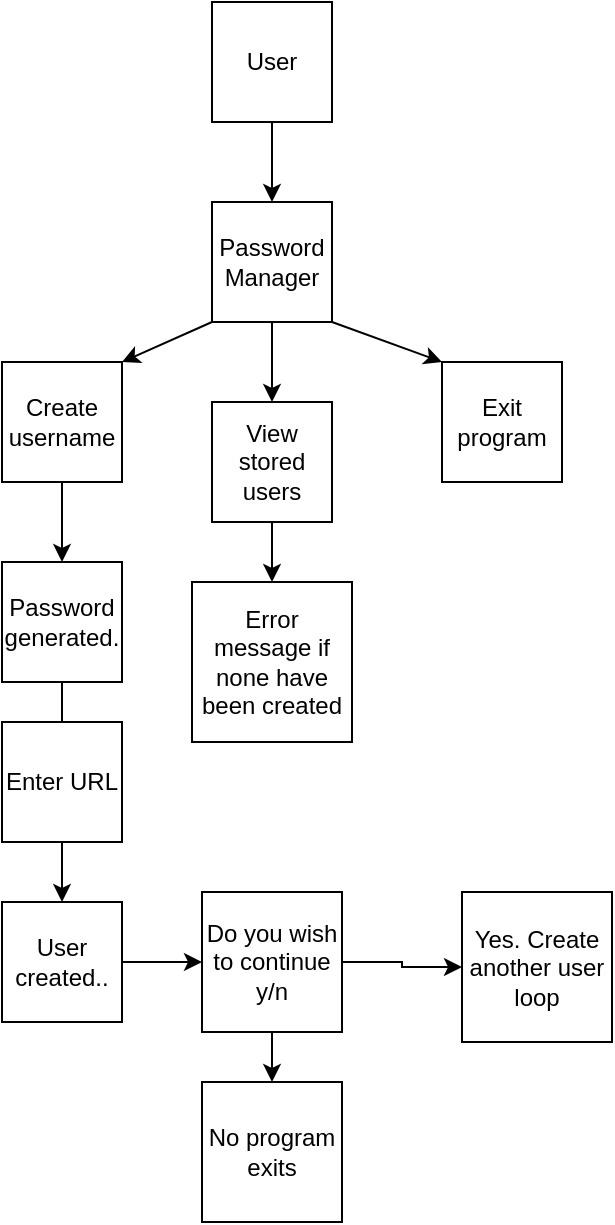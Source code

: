 <mxfile version="24.1.0" type="device">
  <diagram name="Page-1" id="jpTJRevYk5R8dHkVbWP_">
    <mxGraphModel dx="1002" dy="569" grid="1" gridSize="10" guides="1" tooltips="1" connect="1" arrows="1" fold="1" page="1" pageScale="1" pageWidth="850" pageHeight="1100" math="0" shadow="0">
      <root>
        <mxCell id="0" />
        <mxCell id="1" parent="0" />
        <mxCell id="3U0Csk8tPeNNgf8OEVdT-12" value="" style="edgeStyle=orthogonalEdgeStyle;rounded=0;orthogonalLoop=1;jettySize=auto;html=1;" edge="1" parent="1" source="3U0Csk8tPeNNgf8OEVdT-1" target="3U0Csk8tPeNNgf8OEVdT-2">
          <mxGeometry relative="1" as="geometry" />
        </mxCell>
        <mxCell id="3U0Csk8tPeNNgf8OEVdT-1" value="User" style="whiteSpace=wrap;html=1;aspect=fixed;" vertex="1" parent="1">
          <mxGeometry x="385" y="30" width="60" height="60" as="geometry" />
        </mxCell>
        <mxCell id="3U0Csk8tPeNNgf8OEVdT-2" value="Password Manager" style="whiteSpace=wrap;html=1;aspect=fixed;" vertex="1" parent="1">
          <mxGeometry x="385" y="130" width="60" height="60" as="geometry" />
        </mxCell>
        <mxCell id="3U0Csk8tPeNNgf8OEVdT-3" value="Exit program" style="whiteSpace=wrap;html=1;aspect=fixed;" vertex="1" parent="1">
          <mxGeometry x="500" y="210" width="60" height="60" as="geometry" />
        </mxCell>
        <mxCell id="3U0Csk8tPeNNgf8OEVdT-11" value="" style="edgeStyle=orthogonalEdgeStyle;rounded=0;orthogonalLoop=1;jettySize=auto;html=1;" edge="1" parent="1" source="3U0Csk8tPeNNgf8OEVdT-4" target="3U0Csk8tPeNNgf8OEVdT-5">
          <mxGeometry relative="1" as="geometry" />
        </mxCell>
        <mxCell id="3U0Csk8tPeNNgf8OEVdT-4" value="Create username" style="whiteSpace=wrap;html=1;aspect=fixed;" vertex="1" parent="1">
          <mxGeometry x="280" y="210" width="60" height="60" as="geometry" />
        </mxCell>
        <mxCell id="3U0Csk8tPeNNgf8OEVdT-10" value="" style="edgeStyle=orthogonalEdgeStyle;rounded=0;orthogonalLoop=1;jettySize=auto;html=1;" edge="1" parent="1" source="3U0Csk8tPeNNgf8OEVdT-5" target="3U0Csk8tPeNNgf8OEVdT-9">
          <mxGeometry relative="1" as="geometry" />
        </mxCell>
        <mxCell id="3U0Csk8tPeNNgf8OEVdT-5" value="Password generated." style="whiteSpace=wrap;html=1;aspect=fixed;" vertex="1" parent="1">
          <mxGeometry x="280" y="310" width="60" height="60" as="geometry" />
        </mxCell>
        <mxCell id="3U0Csk8tPeNNgf8OEVdT-6" style="edgeStyle=orthogonalEdgeStyle;rounded=0;orthogonalLoop=1;jettySize=auto;html=1;exitX=0.5;exitY=1;exitDx=0;exitDy=0;" edge="1" parent="1" source="3U0Csk8tPeNNgf8OEVdT-2" target="3U0Csk8tPeNNgf8OEVdT-2">
          <mxGeometry relative="1" as="geometry" />
        </mxCell>
        <mxCell id="3U0Csk8tPeNNgf8OEVdT-8" value="Enter URL" style="whiteSpace=wrap;html=1;aspect=fixed;" vertex="1" parent="1">
          <mxGeometry x="280" y="390" width="60" height="60" as="geometry" />
        </mxCell>
        <mxCell id="3U0Csk8tPeNNgf8OEVdT-23" value="" style="edgeStyle=orthogonalEdgeStyle;rounded=0;orthogonalLoop=1;jettySize=auto;html=1;" edge="1" parent="1" source="3U0Csk8tPeNNgf8OEVdT-9" target="3U0Csk8tPeNNgf8OEVdT-17">
          <mxGeometry relative="1" as="geometry" />
        </mxCell>
        <mxCell id="3U0Csk8tPeNNgf8OEVdT-9" value="User created.." style="whiteSpace=wrap;html=1;aspect=fixed;" vertex="1" parent="1">
          <mxGeometry x="280" y="480" width="60" height="60" as="geometry" />
        </mxCell>
        <mxCell id="3U0Csk8tPeNNgf8OEVdT-14" value="" style="endArrow=classic;html=1;rounded=0;entryX=0;entryY=0;entryDx=0;entryDy=0;exitX=1;exitY=1;exitDx=0;exitDy=0;" edge="1" parent="1" source="3U0Csk8tPeNNgf8OEVdT-2" target="3U0Csk8tPeNNgf8OEVdT-3">
          <mxGeometry width="50" height="50" relative="1" as="geometry">
            <mxPoint x="400" y="220" as="sourcePoint" />
            <mxPoint x="450" y="170" as="targetPoint" />
          </mxGeometry>
        </mxCell>
        <mxCell id="3U0Csk8tPeNNgf8OEVdT-16" value="" style="endArrow=classic;html=1;rounded=0;entryX=1;entryY=0;entryDx=0;entryDy=0;exitX=0;exitY=1;exitDx=0;exitDy=0;" edge="1" parent="1" source="3U0Csk8tPeNNgf8OEVdT-2" target="3U0Csk8tPeNNgf8OEVdT-4">
          <mxGeometry width="50" height="50" relative="1" as="geometry">
            <mxPoint x="400" y="220" as="sourcePoint" />
            <mxPoint x="450" y="170" as="targetPoint" />
          </mxGeometry>
        </mxCell>
        <mxCell id="3U0Csk8tPeNNgf8OEVdT-17" value="Do you wish to continue y/n" style="whiteSpace=wrap;html=1;aspect=fixed;" vertex="1" parent="1">
          <mxGeometry x="380" y="480" width="60" height="60" as="geometry" />
        </mxCell>
        <mxCell id="3U0Csk8tPeNNgf8OEVdT-21" value="" style="edgeStyle=orthogonalEdgeStyle;rounded=0;orthogonalLoop=1;jettySize=auto;html=1;" edge="1" parent="1" source="3U0Csk8tPeNNgf8OEVdT-18" target="3U0Csk8tPeNNgf8OEVdT-20">
          <mxGeometry relative="1" as="geometry" />
        </mxCell>
        <mxCell id="3U0Csk8tPeNNgf8OEVdT-18" value="View stored users" style="whiteSpace=wrap;html=1;aspect=fixed;" vertex="1" parent="1">
          <mxGeometry x="385" y="230" width="60" height="60" as="geometry" />
        </mxCell>
        <mxCell id="3U0Csk8tPeNNgf8OEVdT-19" value="" style="endArrow=classic;html=1;rounded=0;entryX=0.5;entryY=0;entryDx=0;entryDy=0;exitX=0.5;exitY=1;exitDx=0;exitDy=0;" edge="1" parent="1" source="3U0Csk8tPeNNgf8OEVdT-2" target="3U0Csk8tPeNNgf8OEVdT-18">
          <mxGeometry width="50" height="50" relative="1" as="geometry">
            <mxPoint x="400" y="390" as="sourcePoint" />
            <mxPoint x="450" y="340" as="targetPoint" />
          </mxGeometry>
        </mxCell>
        <mxCell id="3U0Csk8tPeNNgf8OEVdT-20" value="Error message if none have been created" style="whiteSpace=wrap;html=1;aspect=fixed;" vertex="1" parent="1">
          <mxGeometry x="375" y="320" width="80" height="80" as="geometry" />
        </mxCell>
        <mxCell id="3U0Csk8tPeNNgf8OEVdT-27" value="" style="edgeStyle=orthogonalEdgeStyle;rounded=0;orthogonalLoop=1;jettySize=auto;html=1;" edge="1" parent="1" source="3U0Csk8tPeNNgf8OEVdT-24" target="3U0Csk8tPeNNgf8OEVdT-25">
          <mxGeometry relative="1" as="geometry" />
        </mxCell>
        <mxCell id="3U0Csk8tPeNNgf8OEVdT-28" value="" style="edgeStyle=orthogonalEdgeStyle;rounded=0;orthogonalLoop=1;jettySize=auto;html=1;" edge="1" parent="1" source="3U0Csk8tPeNNgf8OEVdT-24" target="3U0Csk8tPeNNgf8OEVdT-26">
          <mxGeometry relative="1" as="geometry" />
        </mxCell>
        <mxCell id="3U0Csk8tPeNNgf8OEVdT-24" value="Do you wish to continue y/n" style="whiteSpace=wrap;html=1;aspect=fixed;" vertex="1" parent="1">
          <mxGeometry x="380" y="475" width="70" height="70" as="geometry" />
        </mxCell>
        <mxCell id="3U0Csk8tPeNNgf8OEVdT-25" value="No program exits" style="whiteSpace=wrap;html=1;aspect=fixed;" vertex="1" parent="1">
          <mxGeometry x="380" y="570" width="70" height="70" as="geometry" />
        </mxCell>
        <mxCell id="3U0Csk8tPeNNgf8OEVdT-26" value="Yes. Create another user loop" style="whiteSpace=wrap;html=1;aspect=fixed;" vertex="1" parent="1">
          <mxGeometry x="510" y="475" width="75" height="75" as="geometry" />
        </mxCell>
      </root>
    </mxGraphModel>
  </diagram>
</mxfile>
